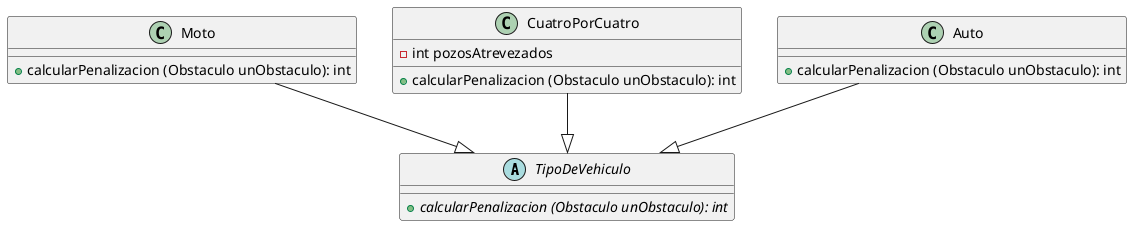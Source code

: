 @startuml
abstract class TipoDeVehiculo {
    + {abstract} calcularPenalizacion (Obstaculo unObstaculo): int
}
class Moto {
    + calcularPenalizacion (Obstaculo unObstaculo): int
}
class CuatroPorCuatro {
- int pozosAtrevezados
+ calcularPenalizacion (Obstaculo unObstaculo): int
}
class Auto {
   + calcularPenalizacion (Obstaculo unObstaculo): int
}
Moto --|> TipoDeVehiculo
Auto --|> TipoDeVehiculo
CuatroPorCuatro  --|> TipoDeVehiculo

@enduml